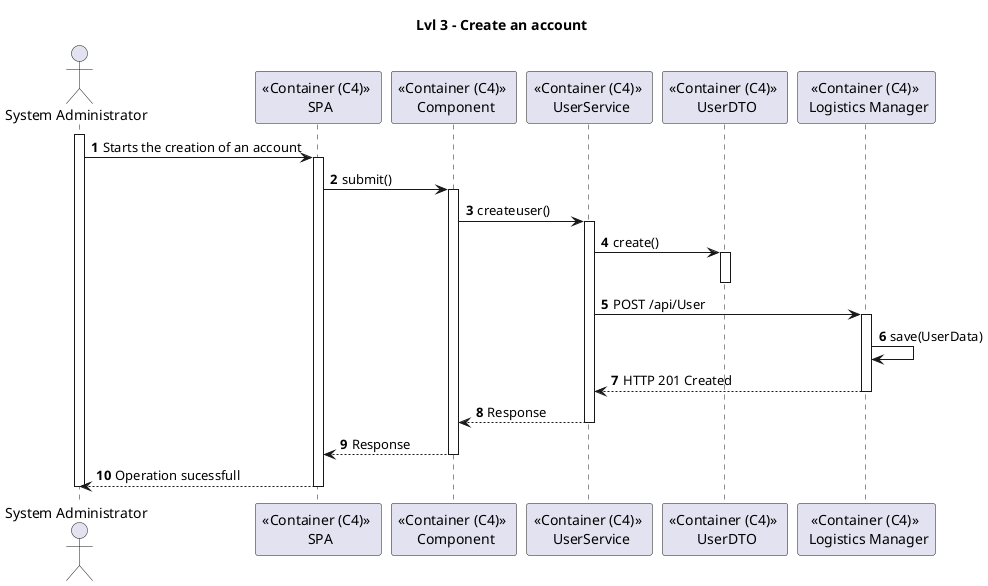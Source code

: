 @startuml US

title Lvl 3 - Create an account

autonumber

actor "System Administrator" as WM
participant "<< Container (C4) >> \n SPA" as S
participant "<< Container (C4) >> \n Component" as C
participant "<< Container (C4) >> \n UserService" as SV
participant "<< Container (C4) >> \n UserDTO" as DTO
participant "<< Container (C4) >> \n Logistics Manager" as LM


activate WM
WM -> S : Starts the creation of an account

activate S
S -> C : submit()
activate C

C -> SV : createuser()
activate SV

SV -> DTO : create()
activate DTO
deactivate DTO

SV -> LM : POST /api/User
activate LM

LM -> LM : save(UserData)

LM --> SV : HTTP 201 Created
deactivate LM

SV --> C : Response
deactivate SV

C --> S : Response
deactivate C
S --> WM : Operation sucessfull
deactivate S

deactivate WM

@enduml